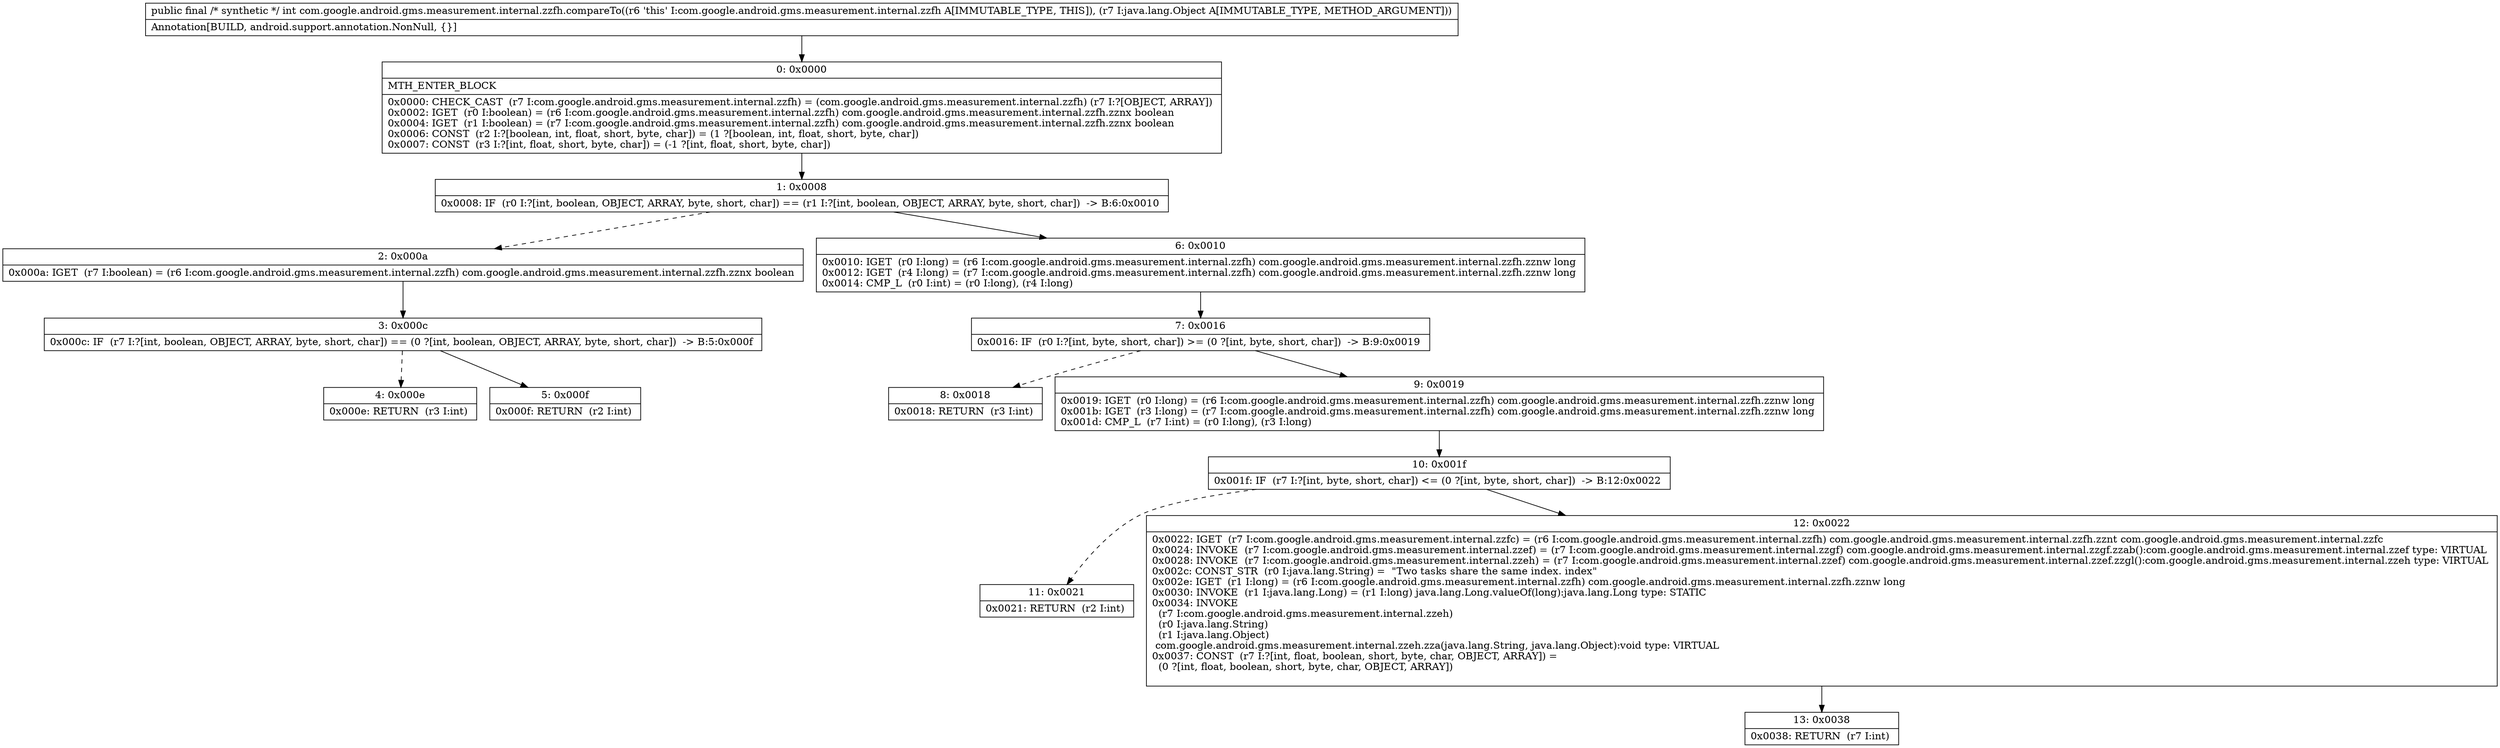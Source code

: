 digraph "CFG forcom.google.android.gms.measurement.internal.zzfh.compareTo(Ljava\/lang\/Object;)I" {
Node_0 [shape=record,label="{0\:\ 0x0000|MTH_ENTER_BLOCK\l|0x0000: CHECK_CAST  (r7 I:com.google.android.gms.measurement.internal.zzfh) = (com.google.android.gms.measurement.internal.zzfh) (r7 I:?[OBJECT, ARRAY]) \l0x0002: IGET  (r0 I:boolean) = (r6 I:com.google.android.gms.measurement.internal.zzfh) com.google.android.gms.measurement.internal.zzfh.zznx boolean \l0x0004: IGET  (r1 I:boolean) = (r7 I:com.google.android.gms.measurement.internal.zzfh) com.google.android.gms.measurement.internal.zzfh.zznx boolean \l0x0006: CONST  (r2 I:?[boolean, int, float, short, byte, char]) = (1 ?[boolean, int, float, short, byte, char]) \l0x0007: CONST  (r3 I:?[int, float, short, byte, char]) = (\-1 ?[int, float, short, byte, char]) \l}"];
Node_1 [shape=record,label="{1\:\ 0x0008|0x0008: IF  (r0 I:?[int, boolean, OBJECT, ARRAY, byte, short, char]) == (r1 I:?[int, boolean, OBJECT, ARRAY, byte, short, char])  \-\> B:6:0x0010 \l}"];
Node_2 [shape=record,label="{2\:\ 0x000a|0x000a: IGET  (r7 I:boolean) = (r6 I:com.google.android.gms.measurement.internal.zzfh) com.google.android.gms.measurement.internal.zzfh.zznx boolean \l}"];
Node_3 [shape=record,label="{3\:\ 0x000c|0x000c: IF  (r7 I:?[int, boolean, OBJECT, ARRAY, byte, short, char]) == (0 ?[int, boolean, OBJECT, ARRAY, byte, short, char])  \-\> B:5:0x000f \l}"];
Node_4 [shape=record,label="{4\:\ 0x000e|0x000e: RETURN  (r3 I:int) \l}"];
Node_5 [shape=record,label="{5\:\ 0x000f|0x000f: RETURN  (r2 I:int) \l}"];
Node_6 [shape=record,label="{6\:\ 0x0010|0x0010: IGET  (r0 I:long) = (r6 I:com.google.android.gms.measurement.internal.zzfh) com.google.android.gms.measurement.internal.zzfh.zznw long \l0x0012: IGET  (r4 I:long) = (r7 I:com.google.android.gms.measurement.internal.zzfh) com.google.android.gms.measurement.internal.zzfh.zznw long \l0x0014: CMP_L  (r0 I:int) = (r0 I:long), (r4 I:long) \l}"];
Node_7 [shape=record,label="{7\:\ 0x0016|0x0016: IF  (r0 I:?[int, byte, short, char]) \>= (0 ?[int, byte, short, char])  \-\> B:9:0x0019 \l}"];
Node_8 [shape=record,label="{8\:\ 0x0018|0x0018: RETURN  (r3 I:int) \l}"];
Node_9 [shape=record,label="{9\:\ 0x0019|0x0019: IGET  (r0 I:long) = (r6 I:com.google.android.gms.measurement.internal.zzfh) com.google.android.gms.measurement.internal.zzfh.zznw long \l0x001b: IGET  (r3 I:long) = (r7 I:com.google.android.gms.measurement.internal.zzfh) com.google.android.gms.measurement.internal.zzfh.zznw long \l0x001d: CMP_L  (r7 I:int) = (r0 I:long), (r3 I:long) \l}"];
Node_10 [shape=record,label="{10\:\ 0x001f|0x001f: IF  (r7 I:?[int, byte, short, char]) \<= (0 ?[int, byte, short, char])  \-\> B:12:0x0022 \l}"];
Node_11 [shape=record,label="{11\:\ 0x0021|0x0021: RETURN  (r2 I:int) \l}"];
Node_12 [shape=record,label="{12\:\ 0x0022|0x0022: IGET  (r7 I:com.google.android.gms.measurement.internal.zzfc) = (r6 I:com.google.android.gms.measurement.internal.zzfh) com.google.android.gms.measurement.internal.zzfh.zznt com.google.android.gms.measurement.internal.zzfc \l0x0024: INVOKE  (r7 I:com.google.android.gms.measurement.internal.zzef) = (r7 I:com.google.android.gms.measurement.internal.zzgf) com.google.android.gms.measurement.internal.zzgf.zzab():com.google.android.gms.measurement.internal.zzef type: VIRTUAL \l0x0028: INVOKE  (r7 I:com.google.android.gms.measurement.internal.zzeh) = (r7 I:com.google.android.gms.measurement.internal.zzef) com.google.android.gms.measurement.internal.zzef.zzgl():com.google.android.gms.measurement.internal.zzeh type: VIRTUAL \l0x002c: CONST_STR  (r0 I:java.lang.String) =  \"Two tasks share the same index. index\" \l0x002e: IGET  (r1 I:long) = (r6 I:com.google.android.gms.measurement.internal.zzfh) com.google.android.gms.measurement.internal.zzfh.zznw long \l0x0030: INVOKE  (r1 I:java.lang.Long) = (r1 I:long) java.lang.Long.valueOf(long):java.lang.Long type: STATIC \l0x0034: INVOKE  \l  (r7 I:com.google.android.gms.measurement.internal.zzeh)\l  (r0 I:java.lang.String)\l  (r1 I:java.lang.Object)\l com.google.android.gms.measurement.internal.zzeh.zza(java.lang.String, java.lang.Object):void type: VIRTUAL \l0x0037: CONST  (r7 I:?[int, float, boolean, short, byte, char, OBJECT, ARRAY]) = \l  (0 ?[int, float, boolean, short, byte, char, OBJECT, ARRAY])\l \l}"];
Node_13 [shape=record,label="{13\:\ 0x0038|0x0038: RETURN  (r7 I:int) \l}"];
MethodNode[shape=record,label="{public final \/* synthetic *\/ int com.google.android.gms.measurement.internal.zzfh.compareTo((r6 'this' I:com.google.android.gms.measurement.internal.zzfh A[IMMUTABLE_TYPE, THIS]), (r7 I:java.lang.Object A[IMMUTABLE_TYPE, METHOD_ARGUMENT]))  | Annotation[BUILD, android.support.annotation.NonNull, \{\}]\l}"];
MethodNode -> Node_0;
Node_0 -> Node_1;
Node_1 -> Node_2[style=dashed];
Node_1 -> Node_6;
Node_2 -> Node_3;
Node_3 -> Node_4[style=dashed];
Node_3 -> Node_5;
Node_6 -> Node_7;
Node_7 -> Node_8[style=dashed];
Node_7 -> Node_9;
Node_9 -> Node_10;
Node_10 -> Node_11[style=dashed];
Node_10 -> Node_12;
Node_12 -> Node_13;
}

